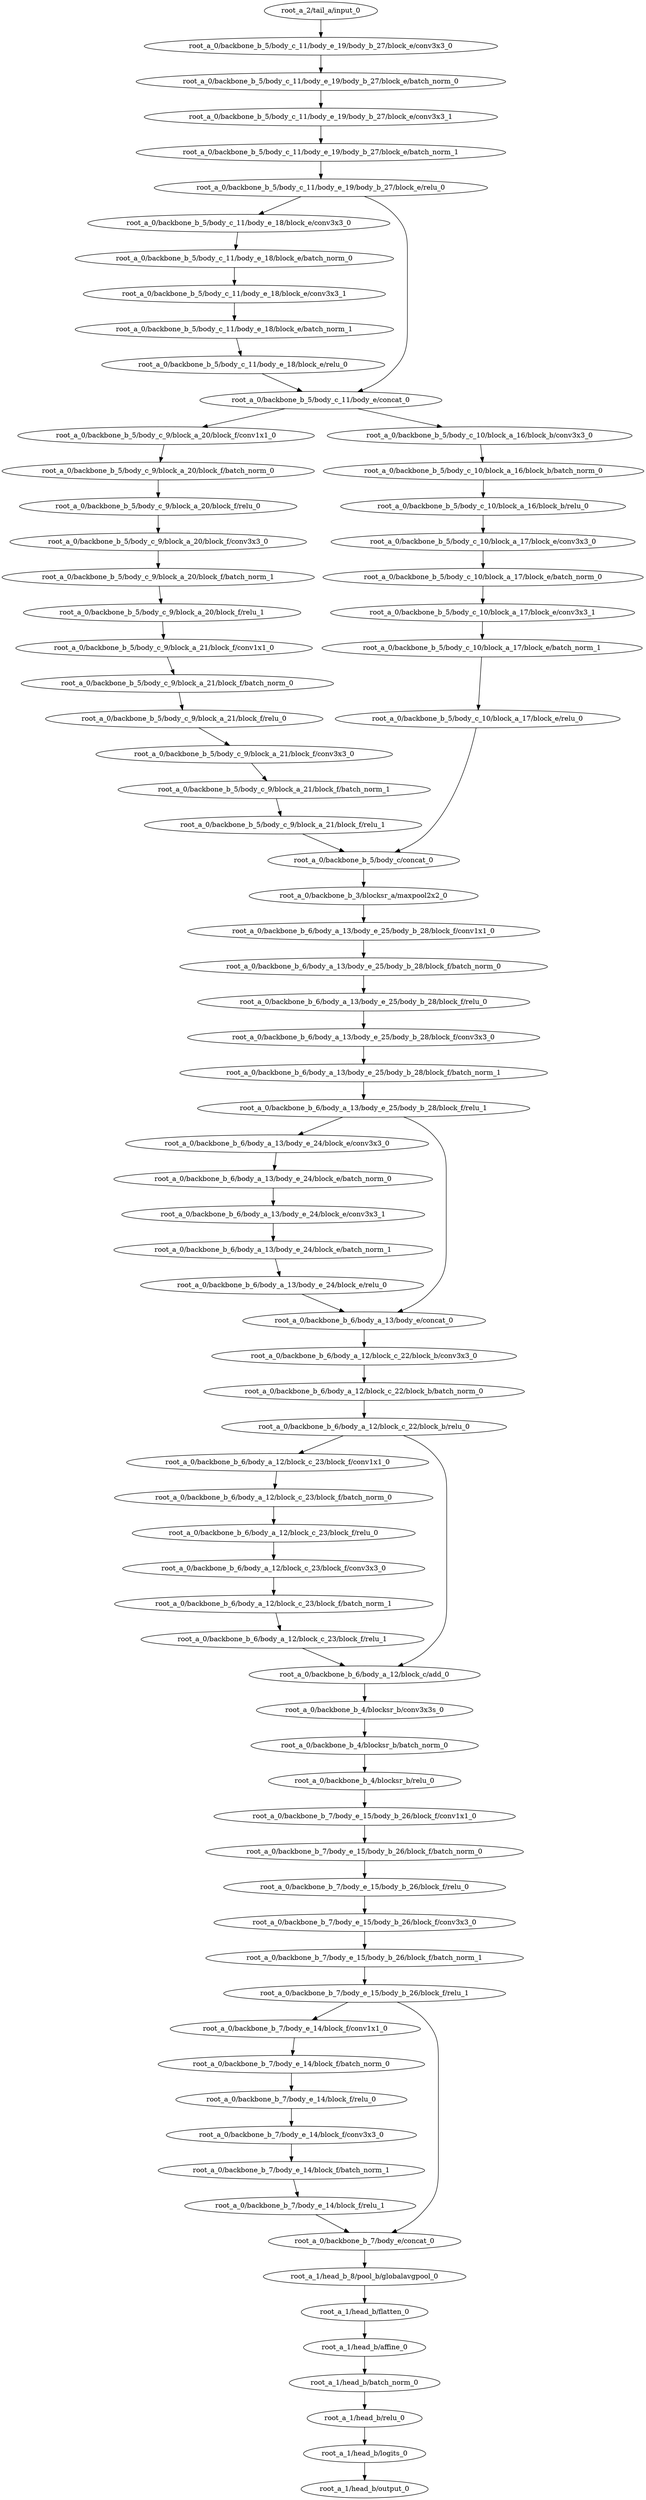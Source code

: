 digraph root_a {
	"root_a_2/tail_a/input_0"
	"root_a_0/backbone_b_5/body_c_11/body_e_19/body_b_27/block_e/conv3x3_0"
	"root_a_0/backbone_b_5/body_c_11/body_e_19/body_b_27/block_e/batch_norm_0"
	"root_a_0/backbone_b_5/body_c_11/body_e_19/body_b_27/block_e/conv3x3_1"
	"root_a_0/backbone_b_5/body_c_11/body_e_19/body_b_27/block_e/batch_norm_1"
	"root_a_0/backbone_b_5/body_c_11/body_e_19/body_b_27/block_e/relu_0"
	"root_a_0/backbone_b_5/body_c_11/body_e_18/block_e/conv3x3_0"
	"root_a_0/backbone_b_5/body_c_11/body_e_18/block_e/batch_norm_0"
	"root_a_0/backbone_b_5/body_c_11/body_e_18/block_e/conv3x3_1"
	"root_a_0/backbone_b_5/body_c_11/body_e_18/block_e/batch_norm_1"
	"root_a_0/backbone_b_5/body_c_11/body_e_18/block_e/relu_0"
	"root_a_0/backbone_b_5/body_c_11/body_e/concat_0"
	"root_a_0/backbone_b_5/body_c_9/block_a_20/block_f/conv1x1_0"
	"root_a_0/backbone_b_5/body_c_9/block_a_20/block_f/batch_norm_0"
	"root_a_0/backbone_b_5/body_c_9/block_a_20/block_f/relu_0"
	"root_a_0/backbone_b_5/body_c_9/block_a_20/block_f/conv3x3_0"
	"root_a_0/backbone_b_5/body_c_9/block_a_20/block_f/batch_norm_1"
	"root_a_0/backbone_b_5/body_c_9/block_a_20/block_f/relu_1"
	"root_a_0/backbone_b_5/body_c_9/block_a_21/block_f/conv1x1_0"
	"root_a_0/backbone_b_5/body_c_9/block_a_21/block_f/batch_norm_0"
	"root_a_0/backbone_b_5/body_c_9/block_a_21/block_f/relu_0"
	"root_a_0/backbone_b_5/body_c_9/block_a_21/block_f/conv3x3_0"
	"root_a_0/backbone_b_5/body_c_9/block_a_21/block_f/batch_norm_1"
	"root_a_0/backbone_b_5/body_c_9/block_a_21/block_f/relu_1"
	"root_a_0/backbone_b_5/body_c_10/block_a_16/block_b/conv3x3_0"
	"root_a_0/backbone_b_5/body_c_10/block_a_16/block_b/batch_norm_0"
	"root_a_0/backbone_b_5/body_c_10/block_a_16/block_b/relu_0"
	"root_a_0/backbone_b_5/body_c_10/block_a_17/block_e/conv3x3_0"
	"root_a_0/backbone_b_5/body_c_10/block_a_17/block_e/batch_norm_0"
	"root_a_0/backbone_b_5/body_c_10/block_a_17/block_e/conv3x3_1"
	"root_a_0/backbone_b_5/body_c_10/block_a_17/block_e/batch_norm_1"
	"root_a_0/backbone_b_5/body_c_10/block_a_17/block_e/relu_0"
	"root_a_0/backbone_b_5/body_c/concat_0"
	"root_a_0/backbone_b_3/blocksr_a/maxpool2x2_0"
	"root_a_0/backbone_b_6/body_a_13/body_e_25/body_b_28/block_f/conv1x1_0"
	"root_a_0/backbone_b_6/body_a_13/body_e_25/body_b_28/block_f/batch_norm_0"
	"root_a_0/backbone_b_6/body_a_13/body_e_25/body_b_28/block_f/relu_0"
	"root_a_0/backbone_b_6/body_a_13/body_e_25/body_b_28/block_f/conv3x3_0"
	"root_a_0/backbone_b_6/body_a_13/body_e_25/body_b_28/block_f/batch_norm_1"
	"root_a_0/backbone_b_6/body_a_13/body_e_25/body_b_28/block_f/relu_1"
	"root_a_0/backbone_b_6/body_a_13/body_e_24/block_e/conv3x3_0"
	"root_a_0/backbone_b_6/body_a_13/body_e_24/block_e/batch_norm_0"
	"root_a_0/backbone_b_6/body_a_13/body_e_24/block_e/conv3x3_1"
	"root_a_0/backbone_b_6/body_a_13/body_e_24/block_e/batch_norm_1"
	"root_a_0/backbone_b_6/body_a_13/body_e_24/block_e/relu_0"
	"root_a_0/backbone_b_6/body_a_13/body_e/concat_0"
	"root_a_0/backbone_b_6/body_a_12/block_c_22/block_b/conv3x3_0"
	"root_a_0/backbone_b_6/body_a_12/block_c_22/block_b/batch_norm_0"
	"root_a_0/backbone_b_6/body_a_12/block_c_22/block_b/relu_0"
	"root_a_0/backbone_b_6/body_a_12/block_c_23/block_f/conv1x1_0"
	"root_a_0/backbone_b_6/body_a_12/block_c_23/block_f/batch_norm_0"
	"root_a_0/backbone_b_6/body_a_12/block_c_23/block_f/relu_0"
	"root_a_0/backbone_b_6/body_a_12/block_c_23/block_f/conv3x3_0"
	"root_a_0/backbone_b_6/body_a_12/block_c_23/block_f/batch_norm_1"
	"root_a_0/backbone_b_6/body_a_12/block_c_23/block_f/relu_1"
	"root_a_0/backbone_b_6/body_a_12/block_c/add_0"
	"root_a_0/backbone_b_4/blocksr_b/conv3x3s_0"
	"root_a_0/backbone_b_4/blocksr_b/batch_norm_0"
	"root_a_0/backbone_b_4/blocksr_b/relu_0"
	"root_a_0/backbone_b_7/body_e_15/body_b_26/block_f/conv1x1_0"
	"root_a_0/backbone_b_7/body_e_15/body_b_26/block_f/batch_norm_0"
	"root_a_0/backbone_b_7/body_e_15/body_b_26/block_f/relu_0"
	"root_a_0/backbone_b_7/body_e_15/body_b_26/block_f/conv3x3_0"
	"root_a_0/backbone_b_7/body_e_15/body_b_26/block_f/batch_norm_1"
	"root_a_0/backbone_b_7/body_e_15/body_b_26/block_f/relu_1"
	"root_a_0/backbone_b_7/body_e_14/block_f/conv1x1_0"
	"root_a_0/backbone_b_7/body_e_14/block_f/batch_norm_0"
	"root_a_0/backbone_b_7/body_e_14/block_f/relu_0"
	"root_a_0/backbone_b_7/body_e_14/block_f/conv3x3_0"
	"root_a_0/backbone_b_7/body_e_14/block_f/batch_norm_1"
	"root_a_0/backbone_b_7/body_e_14/block_f/relu_1"
	"root_a_0/backbone_b_7/body_e/concat_0"
	"root_a_1/head_b_8/pool_b/globalavgpool_0"
	"root_a_1/head_b/flatten_0"
	"root_a_1/head_b/affine_0"
	"root_a_1/head_b/batch_norm_0"
	"root_a_1/head_b/relu_0"
	"root_a_1/head_b/logits_0"
	"root_a_1/head_b/output_0"

	"root_a_2/tail_a/input_0" -> "root_a_0/backbone_b_5/body_c_11/body_e_19/body_b_27/block_e/conv3x3_0"
	"root_a_0/backbone_b_5/body_c_11/body_e_19/body_b_27/block_e/conv3x3_0" -> "root_a_0/backbone_b_5/body_c_11/body_e_19/body_b_27/block_e/batch_norm_0"
	"root_a_0/backbone_b_5/body_c_11/body_e_19/body_b_27/block_e/batch_norm_0" -> "root_a_0/backbone_b_5/body_c_11/body_e_19/body_b_27/block_e/conv3x3_1"
	"root_a_0/backbone_b_5/body_c_11/body_e_19/body_b_27/block_e/conv3x3_1" -> "root_a_0/backbone_b_5/body_c_11/body_e_19/body_b_27/block_e/batch_norm_1"
	"root_a_0/backbone_b_5/body_c_11/body_e_19/body_b_27/block_e/batch_norm_1" -> "root_a_0/backbone_b_5/body_c_11/body_e_19/body_b_27/block_e/relu_0"
	"root_a_0/backbone_b_5/body_c_11/body_e_19/body_b_27/block_e/relu_0" -> "root_a_0/backbone_b_5/body_c_11/body_e_18/block_e/conv3x3_0"
	"root_a_0/backbone_b_5/body_c_11/body_e_18/block_e/conv3x3_0" -> "root_a_0/backbone_b_5/body_c_11/body_e_18/block_e/batch_norm_0"
	"root_a_0/backbone_b_5/body_c_11/body_e_18/block_e/batch_norm_0" -> "root_a_0/backbone_b_5/body_c_11/body_e_18/block_e/conv3x3_1"
	"root_a_0/backbone_b_5/body_c_11/body_e_18/block_e/conv3x3_1" -> "root_a_0/backbone_b_5/body_c_11/body_e_18/block_e/batch_norm_1"
	"root_a_0/backbone_b_5/body_c_11/body_e_18/block_e/batch_norm_1" -> "root_a_0/backbone_b_5/body_c_11/body_e_18/block_e/relu_0"
	"root_a_0/backbone_b_5/body_c_11/body_e_18/block_e/relu_0" -> "root_a_0/backbone_b_5/body_c_11/body_e/concat_0"
	"root_a_0/backbone_b_5/body_c_11/body_e_19/body_b_27/block_e/relu_0" -> "root_a_0/backbone_b_5/body_c_11/body_e/concat_0"
	"root_a_0/backbone_b_5/body_c_11/body_e/concat_0" -> "root_a_0/backbone_b_5/body_c_9/block_a_20/block_f/conv1x1_0"
	"root_a_0/backbone_b_5/body_c_9/block_a_20/block_f/conv1x1_0" -> "root_a_0/backbone_b_5/body_c_9/block_a_20/block_f/batch_norm_0"
	"root_a_0/backbone_b_5/body_c_9/block_a_20/block_f/batch_norm_0" -> "root_a_0/backbone_b_5/body_c_9/block_a_20/block_f/relu_0"
	"root_a_0/backbone_b_5/body_c_9/block_a_20/block_f/relu_0" -> "root_a_0/backbone_b_5/body_c_9/block_a_20/block_f/conv3x3_0"
	"root_a_0/backbone_b_5/body_c_9/block_a_20/block_f/conv3x3_0" -> "root_a_0/backbone_b_5/body_c_9/block_a_20/block_f/batch_norm_1"
	"root_a_0/backbone_b_5/body_c_9/block_a_20/block_f/batch_norm_1" -> "root_a_0/backbone_b_5/body_c_9/block_a_20/block_f/relu_1"
	"root_a_0/backbone_b_5/body_c_9/block_a_20/block_f/relu_1" -> "root_a_0/backbone_b_5/body_c_9/block_a_21/block_f/conv1x1_0"
	"root_a_0/backbone_b_5/body_c_9/block_a_21/block_f/conv1x1_0" -> "root_a_0/backbone_b_5/body_c_9/block_a_21/block_f/batch_norm_0"
	"root_a_0/backbone_b_5/body_c_9/block_a_21/block_f/batch_norm_0" -> "root_a_0/backbone_b_5/body_c_9/block_a_21/block_f/relu_0"
	"root_a_0/backbone_b_5/body_c_9/block_a_21/block_f/relu_0" -> "root_a_0/backbone_b_5/body_c_9/block_a_21/block_f/conv3x3_0"
	"root_a_0/backbone_b_5/body_c_9/block_a_21/block_f/conv3x3_0" -> "root_a_0/backbone_b_5/body_c_9/block_a_21/block_f/batch_norm_1"
	"root_a_0/backbone_b_5/body_c_9/block_a_21/block_f/batch_norm_1" -> "root_a_0/backbone_b_5/body_c_9/block_a_21/block_f/relu_1"
	"root_a_0/backbone_b_5/body_c_11/body_e/concat_0" -> "root_a_0/backbone_b_5/body_c_10/block_a_16/block_b/conv3x3_0"
	"root_a_0/backbone_b_5/body_c_10/block_a_16/block_b/conv3x3_0" -> "root_a_0/backbone_b_5/body_c_10/block_a_16/block_b/batch_norm_0"
	"root_a_0/backbone_b_5/body_c_10/block_a_16/block_b/batch_norm_0" -> "root_a_0/backbone_b_5/body_c_10/block_a_16/block_b/relu_0"
	"root_a_0/backbone_b_5/body_c_10/block_a_16/block_b/relu_0" -> "root_a_0/backbone_b_5/body_c_10/block_a_17/block_e/conv3x3_0"
	"root_a_0/backbone_b_5/body_c_10/block_a_17/block_e/conv3x3_0" -> "root_a_0/backbone_b_5/body_c_10/block_a_17/block_e/batch_norm_0"
	"root_a_0/backbone_b_5/body_c_10/block_a_17/block_e/batch_norm_0" -> "root_a_0/backbone_b_5/body_c_10/block_a_17/block_e/conv3x3_1"
	"root_a_0/backbone_b_5/body_c_10/block_a_17/block_e/conv3x3_1" -> "root_a_0/backbone_b_5/body_c_10/block_a_17/block_e/batch_norm_1"
	"root_a_0/backbone_b_5/body_c_10/block_a_17/block_e/batch_norm_1" -> "root_a_0/backbone_b_5/body_c_10/block_a_17/block_e/relu_0"
	"root_a_0/backbone_b_5/body_c_9/block_a_21/block_f/relu_1" -> "root_a_0/backbone_b_5/body_c/concat_0"
	"root_a_0/backbone_b_5/body_c_10/block_a_17/block_e/relu_0" -> "root_a_0/backbone_b_5/body_c/concat_0"
	"root_a_0/backbone_b_5/body_c/concat_0" -> "root_a_0/backbone_b_3/blocksr_a/maxpool2x2_0"
	"root_a_0/backbone_b_3/blocksr_a/maxpool2x2_0" -> "root_a_0/backbone_b_6/body_a_13/body_e_25/body_b_28/block_f/conv1x1_0"
	"root_a_0/backbone_b_6/body_a_13/body_e_25/body_b_28/block_f/conv1x1_0" -> "root_a_0/backbone_b_6/body_a_13/body_e_25/body_b_28/block_f/batch_norm_0"
	"root_a_0/backbone_b_6/body_a_13/body_e_25/body_b_28/block_f/batch_norm_0" -> "root_a_0/backbone_b_6/body_a_13/body_e_25/body_b_28/block_f/relu_0"
	"root_a_0/backbone_b_6/body_a_13/body_e_25/body_b_28/block_f/relu_0" -> "root_a_0/backbone_b_6/body_a_13/body_e_25/body_b_28/block_f/conv3x3_0"
	"root_a_0/backbone_b_6/body_a_13/body_e_25/body_b_28/block_f/conv3x3_0" -> "root_a_0/backbone_b_6/body_a_13/body_e_25/body_b_28/block_f/batch_norm_1"
	"root_a_0/backbone_b_6/body_a_13/body_e_25/body_b_28/block_f/batch_norm_1" -> "root_a_0/backbone_b_6/body_a_13/body_e_25/body_b_28/block_f/relu_1"
	"root_a_0/backbone_b_6/body_a_13/body_e_25/body_b_28/block_f/relu_1" -> "root_a_0/backbone_b_6/body_a_13/body_e_24/block_e/conv3x3_0"
	"root_a_0/backbone_b_6/body_a_13/body_e_24/block_e/conv3x3_0" -> "root_a_0/backbone_b_6/body_a_13/body_e_24/block_e/batch_norm_0"
	"root_a_0/backbone_b_6/body_a_13/body_e_24/block_e/batch_norm_0" -> "root_a_0/backbone_b_6/body_a_13/body_e_24/block_e/conv3x3_1"
	"root_a_0/backbone_b_6/body_a_13/body_e_24/block_e/conv3x3_1" -> "root_a_0/backbone_b_6/body_a_13/body_e_24/block_e/batch_norm_1"
	"root_a_0/backbone_b_6/body_a_13/body_e_24/block_e/batch_norm_1" -> "root_a_0/backbone_b_6/body_a_13/body_e_24/block_e/relu_0"
	"root_a_0/backbone_b_6/body_a_13/body_e_24/block_e/relu_0" -> "root_a_0/backbone_b_6/body_a_13/body_e/concat_0"
	"root_a_0/backbone_b_6/body_a_13/body_e_25/body_b_28/block_f/relu_1" -> "root_a_0/backbone_b_6/body_a_13/body_e/concat_0"
	"root_a_0/backbone_b_6/body_a_13/body_e/concat_0" -> "root_a_0/backbone_b_6/body_a_12/block_c_22/block_b/conv3x3_0"
	"root_a_0/backbone_b_6/body_a_12/block_c_22/block_b/conv3x3_0" -> "root_a_0/backbone_b_6/body_a_12/block_c_22/block_b/batch_norm_0"
	"root_a_0/backbone_b_6/body_a_12/block_c_22/block_b/batch_norm_0" -> "root_a_0/backbone_b_6/body_a_12/block_c_22/block_b/relu_0"
	"root_a_0/backbone_b_6/body_a_12/block_c_22/block_b/relu_0" -> "root_a_0/backbone_b_6/body_a_12/block_c_23/block_f/conv1x1_0"
	"root_a_0/backbone_b_6/body_a_12/block_c_23/block_f/conv1x1_0" -> "root_a_0/backbone_b_6/body_a_12/block_c_23/block_f/batch_norm_0"
	"root_a_0/backbone_b_6/body_a_12/block_c_23/block_f/batch_norm_0" -> "root_a_0/backbone_b_6/body_a_12/block_c_23/block_f/relu_0"
	"root_a_0/backbone_b_6/body_a_12/block_c_23/block_f/relu_0" -> "root_a_0/backbone_b_6/body_a_12/block_c_23/block_f/conv3x3_0"
	"root_a_0/backbone_b_6/body_a_12/block_c_23/block_f/conv3x3_0" -> "root_a_0/backbone_b_6/body_a_12/block_c_23/block_f/batch_norm_1"
	"root_a_0/backbone_b_6/body_a_12/block_c_23/block_f/batch_norm_1" -> "root_a_0/backbone_b_6/body_a_12/block_c_23/block_f/relu_1"
	"root_a_0/backbone_b_6/body_a_12/block_c_22/block_b/relu_0" -> "root_a_0/backbone_b_6/body_a_12/block_c/add_0"
	"root_a_0/backbone_b_6/body_a_12/block_c_23/block_f/relu_1" -> "root_a_0/backbone_b_6/body_a_12/block_c/add_0"
	"root_a_0/backbone_b_6/body_a_12/block_c/add_0" -> "root_a_0/backbone_b_4/blocksr_b/conv3x3s_0"
	"root_a_0/backbone_b_4/blocksr_b/conv3x3s_0" -> "root_a_0/backbone_b_4/blocksr_b/batch_norm_0"
	"root_a_0/backbone_b_4/blocksr_b/batch_norm_0" -> "root_a_0/backbone_b_4/blocksr_b/relu_0"
	"root_a_0/backbone_b_4/blocksr_b/relu_0" -> "root_a_0/backbone_b_7/body_e_15/body_b_26/block_f/conv1x1_0"
	"root_a_0/backbone_b_7/body_e_15/body_b_26/block_f/conv1x1_0" -> "root_a_0/backbone_b_7/body_e_15/body_b_26/block_f/batch_norm_0"
	"root_a_0/backbone_b_7/body_e_15/body_b_26/block_f/batch_norm_0" -> "root_a_0/backbone_b_7/body_e_15/body_b_26/block_f/relu_0"
	"root_a_0/backbone_b_7/body_e_15/body_b_26/block_f/relu_0" -> "root_a_0/backbone_b_7/body_e_15/body_b_26/block_f/conv3x3_0"
	"root_a_0/backbone_b_7/body_e_15/body_b_26/block_f/conv3x3_0" -> "root_a_0/backbone_b_7/body_e_15/body_b_26/block_f/batch_norm_1"
	"root_a_0/backbone_b_7/body_e_15/body_b_26/block_f/batch_norm_1" -> "root_a_0/backbone_b_7/body_e_15/body_b_26/block_f/relu_1"
	"root_a_0/backbone_b_7/body_e_15/body_b_26/block_f/relu_1" -> "root_a_0/backbone_b_7/body_e_14/block_f/conv1x1_0"
	"root_a_0/backbone_b_7/body_e_14/block_f/conv1x1_0" -> "root_a_0/backbone_b_7/body_e_14/block_f/batch_norm_0"
	"root_a_0/backbone_b_7/body_e_14/block_f/batch_norm_0" -> "root_a_0/backbone_b_7/body_e_14/block_f/relu_0"
	"root_a_0/backbone_b_7/body_e_14/block_f/relu_0" -> "root_a_0/backbone_b_7/body_e_14/block_f/conv3x3_0"
	"root_a_0/backbone_b_7/body_e_14/block_f/conv3x3_0" -> "root_a_0/backbone_b_7/body_e_14/block_f/batch_norm_1"
	"root_a_0/backbone_b_7/body_e_14/block_f/batch_norm_1" -> "root_a_0/backbone_b_7/body_e_14/block_f/relu_1"
	"root_a_0/backbone_b_7/body_e_15/body_b_26/block_f/relu_1" -> "root_a_0/backbone_b_7/body_e/concat_0"
	"root_a_0/backbone_b_7/body_e_14/block_f/relu_1" -> "root_a_0/backbone_b_7/body_e/concat_0"
	"root_a_0/backbone_b_7/body_e/concat_0" -> "root_a_1/head_b_8/pool_b/globalavgpool_0"
	"root_a_1/head_b_8/pool_b/globalavgpool_0" -> "root_a_1/head_b/flatten_0"
	"root_a_1/head_b/flatten_0" -> "root_a_1/head_b/affine_0"
	"root_a_1/head_b/affine_0" -> "root_a_1/head_b/batch_norm_0"
	"root_a_1/head_b/batch_norm_0" -> "root_a_1/head_b/relu_0"
	"root_a_1/head_b/relu_0" -> "root_a_1/head_b/logits_0"
	"root_a_1/head_b/logits_0" -> "root_a_1/head_b/output_0"

}